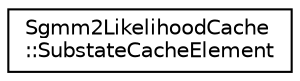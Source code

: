 digraph "Graphical Class Hierarchy"
{
  edge [fontname="Helvetica",fontsize="10",labelfontname="Helvetica",labelfontsize="10"];
  node [fontname="Helvetica",fontsize="10",shape=record];
  rankdir="LR";
  Node0 [label="Sgmm2LikelihoodCache\l::SubstateCacheElement",height=0.2,width=0.4,color="black", fillcolor="white", style="filled",URL="$structkaldi_1_1Sgmm2LikelihoodCache_1_1SubstateCacheElement.html"];
}
